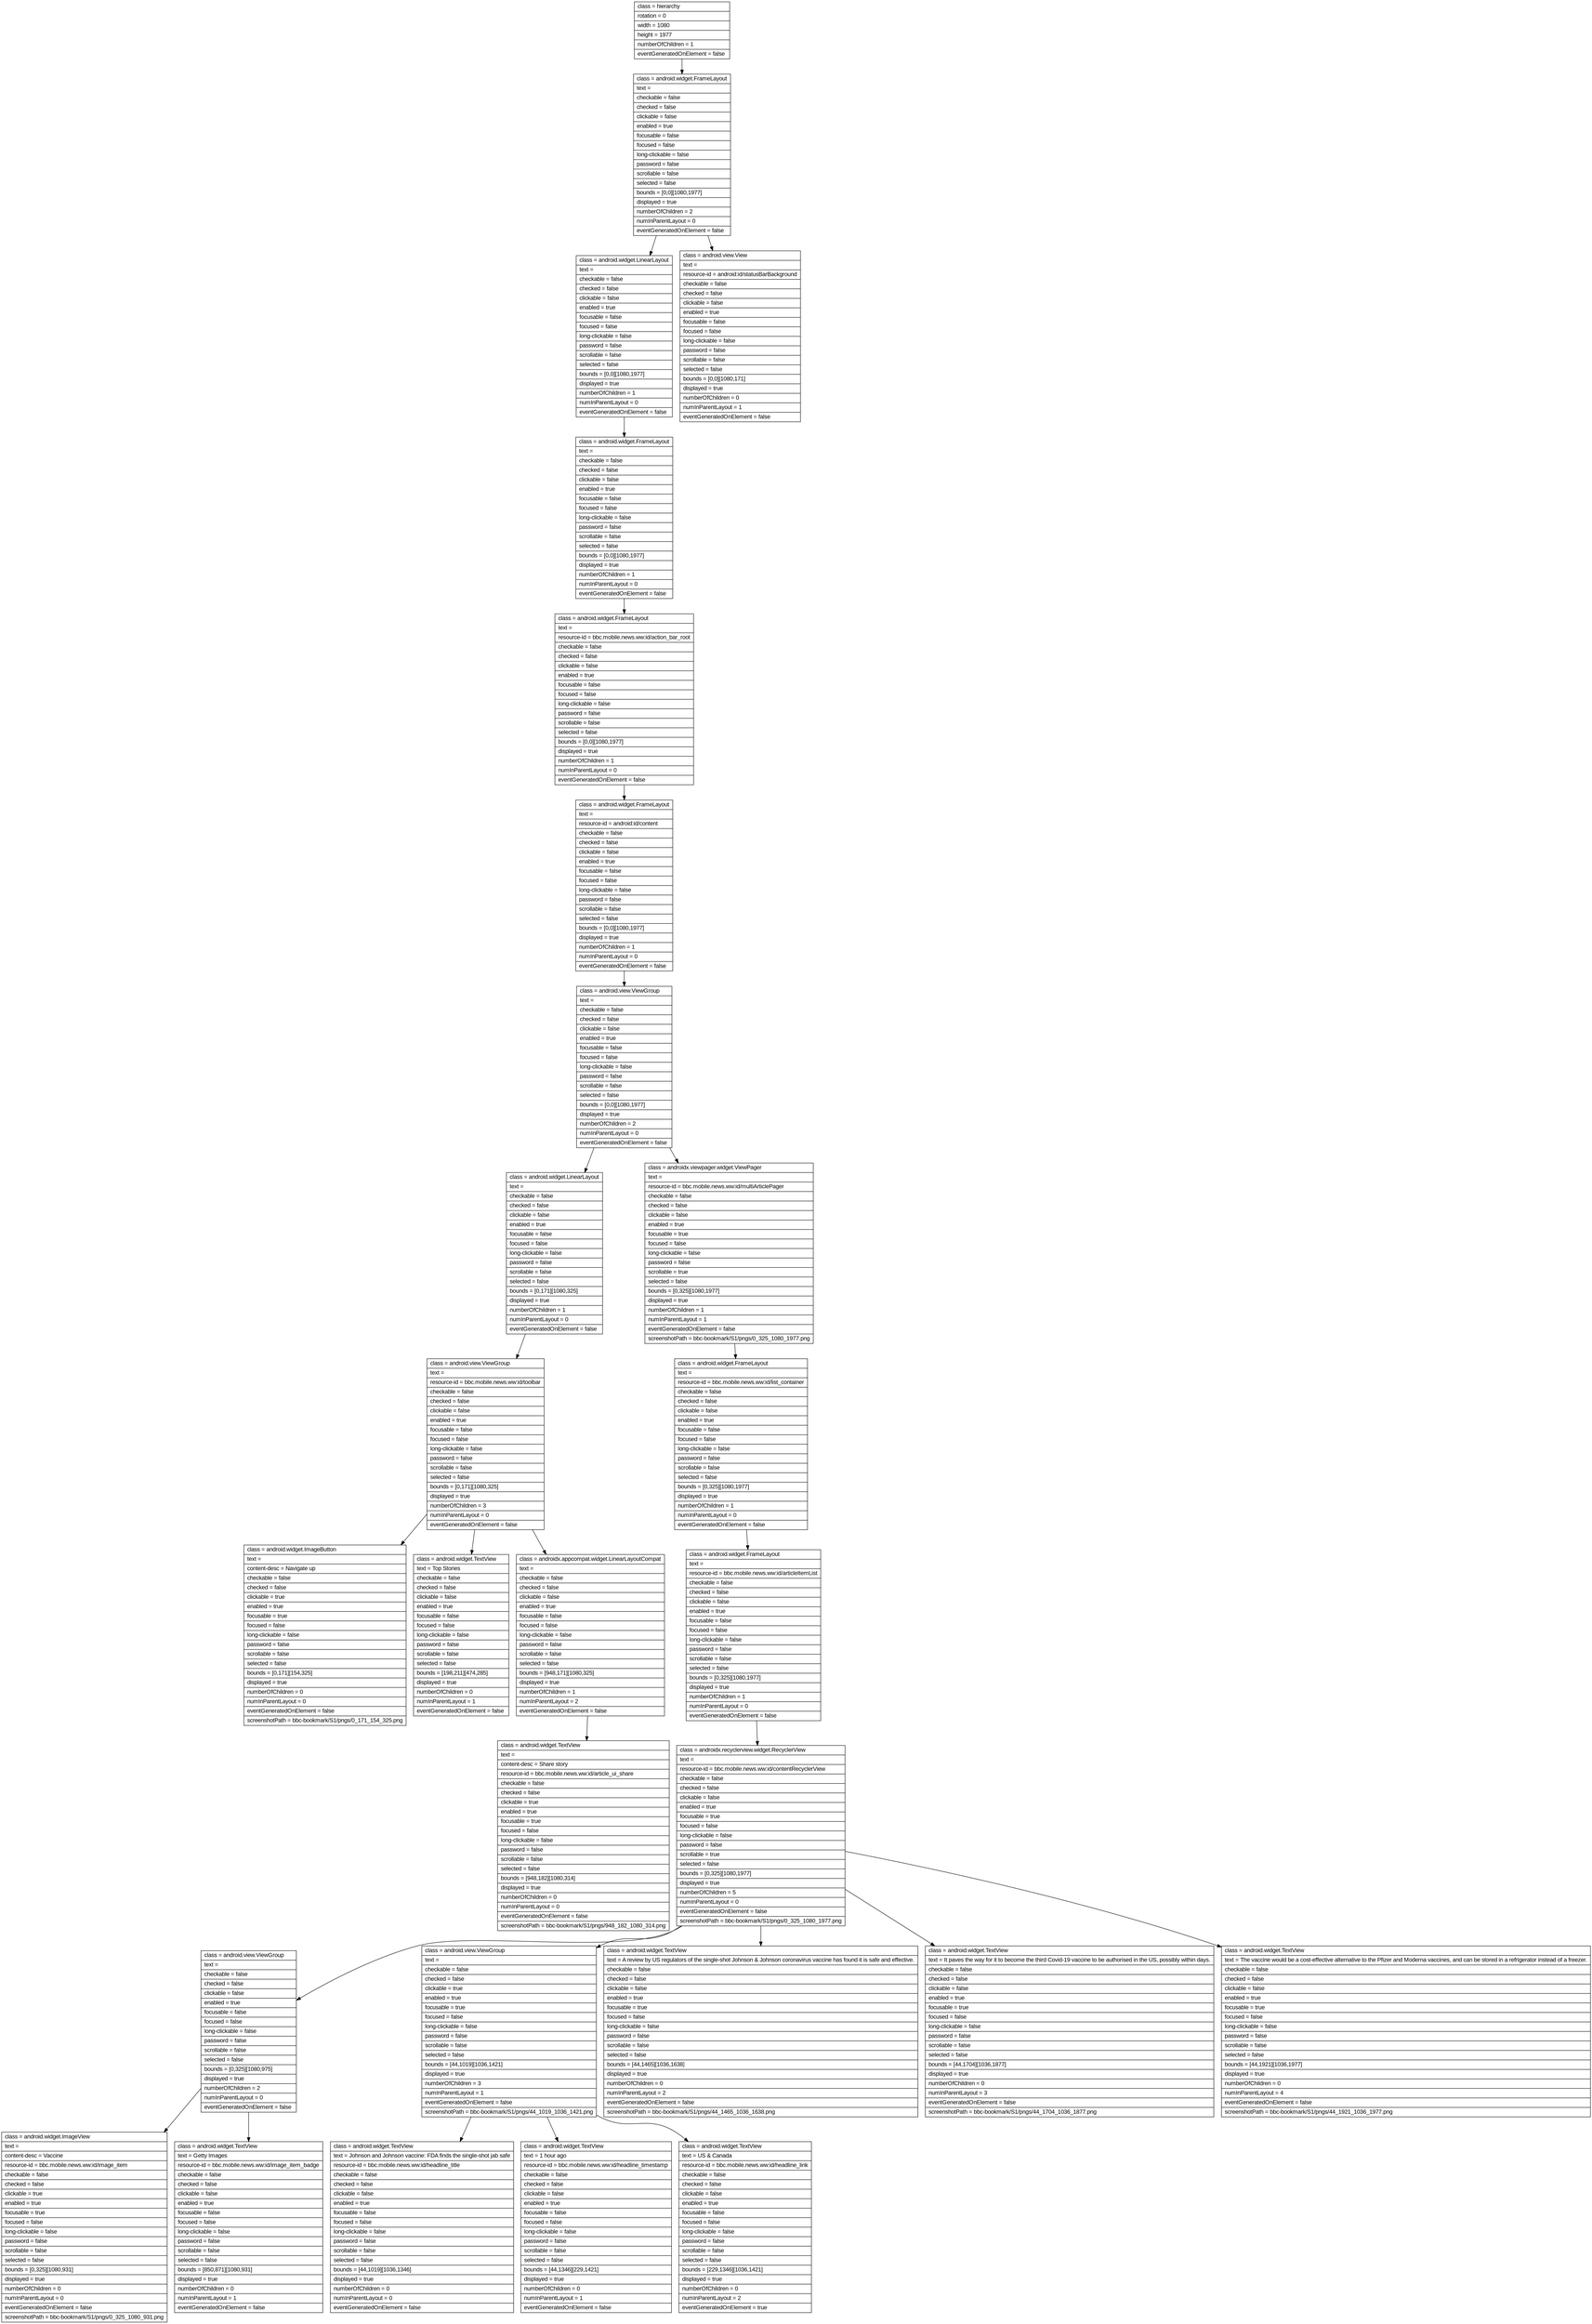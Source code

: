 digraph Layout {

	node [shape=record fontname=Arial];

	0	[label="{class = hierarchy\l|rotation = 0\l|width = 1080\l|height = 1977\l|numberOfChildren = 1\l|eventGeneratedOnElement = false \l}"]
	1	[label="{class = android.widget.FrameLayout\l|text = \l|checkable = false\l|checked = false\l|clickable = false\l|enabled = true\l|focusable = false\l|focused = false\l|long-clickable = false\l|password = false\l|scrollable = false\l|selected = false\l|bounds = [0,0][1080,1977]\l|displayed = true\l|numberOfChildren = 2\l|numInParentLayout = 0\l|eventGeneratedOnElement = false \l}"]
	2	[label="{class = android.widget.LinearLayout\l|text = \l|checkable = false\l|checked = false\l|clickable = false\l|enabled = true\l|focusable = false\l|focused = false\l|long-clickable = false\l|password = false\l|scrollable = false\l|selected = false\l|bounds = [0,0][1080,1977]\l|displayed = true\l|numberOfChildren = 1\l|numInParentLayout = 0\l|eventGeneratedOnElement = false \l}"]
	3	[label="{class = android.view.View\l|text = \l|resource-id = android:id/statusBarBackground\l|checkable = false\l|checked = false\l|clickable = false\l|enabled = true\l|focusable = false\l|focused = false\l|long-clickable = false\l|password = false\l|scrollable = false\l|selected = false\l|bounds = [0,0][1080,171]\l|displayed = true\l|numberOfChildren = 0\l|numInParentLayout = 1\l|eventGeneratedOnElement = false \l}"]
	4	[label="{class = android.widget.FrameLayout\l|text = \l|checkable = false\l|checked = false\l|clickable = false\l|enabled = true\l|focusable = false\l|focused = false\l|long-clickable = false\l|password = false\l|scrollable = false\l|selected = false\l|bounds = [0,0][1080,1977]\l|displayed = true\l|numberOfChildren = 1\l|numInParentLayout = 0\l|eventGeneratedOnElement = false \l}"]
	5	[label="{class = android.widget.FrameLayout\l|text = \l|resource-id = bbc.mobile.news.ww:id/action_bar_root\l|checkable = false\l|checked = false\l|clickable = false\l|enabled = true\l|focusable = false\l|focused = false\l|long-clickable = false\l|password = false\l|scrollable = false\l|selected = false\l|bounds = [0,0][1080,1977]\l|displayed = true\l|numberOfChildren = 1\l|numInParentLayout = 0\l|eventGeneratedOnElement = false \l}"]
	6	[label="{class = android.widget.FrameLayout\l|text = \l|resource-id = android:id/content\l|checkable = false\l|checked = false\l|clickable = false\l|enabled = true\l|focusable = false\l|focused = false\l|long-clickable = false\l|password = false\l|scrollable = false\l|selected = false\l|bounds = [0,0][1080,1977]\l|displayed = true\l|numberOfChildren = 1\l|numInParentLayout = 0\l|eventGeneratedOnElement = false \l}"]
	7	[label="{class = android.view.ViewGroup\l|text = \l|checkable = false\l|checked = false\l|clickable = false\l|enabled = true\l|focusable = false\l|focused = false\l|long-clickable = false\l|password = false\l|scrollable = false\l|selected = false\l|bounds = [0,0][1080,1977]\l|displayed = true\l|numberOfChildren = 2\l|numInParentLayout = 0\l|eventGeneratedOnElement = false \l}"]
	8	[label="{class = android.widget.LinearLayout\l|text = \l|checkable = false\l|checked = false\l|clickable = false\l|enabled = true\l|focusable = false\l|focused = false\l|long-clickable = false\l|password = false\l|scrollable = false\l|selected = false\l|bounds = [0,171][1080,325]\l|displayed = true\l|numberOfChildren = 1\l|numInParentLayout = 0\l|eventGeneratedOnElement = false \l}"]
	9	[label="{class = androidx.viewpager.widget.ViewPager\l|text = \l|resource-id = bbc.mobile.news.ww:id/multiArticlePager\l|checkable = false\l|checked = false\l|clickable = false\l|enabled = true\l|focusable = true\l|focused = false\l|long-clickable = false\l|password = false\l|scrollable = true\l|selected = false\l|bounds = [0,325][1080,1977]\l|displayed = true\l|numberOfChildren = 1\l|numInParentLayout = 1\l|eventGeneratedOnElement = false \l|screenshotPath = bbc-bookmark/S1/pngs/0_325_1080_1977.png\l}"]
	10	[label="{class = android.view.ViewGroup\l|text = \l|resource-id = bbc.mobile.news.ww:id/toolbar\l|checkable = false\l|checked = false\l|clickable = false\l|enabled = true\l|focusable = false\l|focused = false\l|long-clickable = false\l|password = false\l|scrollable = false\l|selected = false\l|bounds = [0,171][1080,325]\l|displayed = true\l|numberOfChildren = 3\l|numInParentLayout = 0\l|eventGeneratedOnElement = false \l}"]
	11	[label="{class = android.widget.FrameLayout\l|text = \l|resource-id = bbc.mobile.news.ww:id/list_container\l|checkable = false\l|checked = false\l|clickable = false\l|enabled = true\l|focusable = false\l|focused = false\l|long-clickable = false\l|password = false\l|scrollable = false\l|selected = false\l|bounds = [0,325][1080,1977]\l|displayed = true\l|numberOfChildren = 1\l|numInParentLayout = 0\l|eventGeneratedOnElement = false \l}"]
	12	[label="{class = android.widget.ImageButton\l|text = \l|content-desc = Navigate up\l|checkable = false\l|checked = false\l|clickable = true\l|enabled = true\l|focusable = true\l|focused = false\l|long-clickable = false\l|password = false\l|scrollable = false\l|selected = false\l|bounds = [0,171][154,325]\l|displayed = true\l|numberOfChildren = 0\l|numInParentLayout = 0\l|eventGeneratedOnElement = false \l|screenshotPath = bbc-bookmark/S1/pngs/0_171_154_325.png\l}"]
	13	[label="{class = android.widget.TextView\l|text = Top Stories\l|checkable = false\l|checked = false\l|clickable = false\l|enabled = true\l|focusable = false\l|focused = false\l|long-clickable = false\l|password = false\l|scrollable = false\l|selected = false\l|bounds = [198,211][474,285]\l|displayed = true\l|numberOfChildren = 0\l|numInParentLayout = 1\l|eventGeneratedOnElement = false \l}"]
	14	[label="{class = androidx.appcompat.widget.LinearLayoutCompat\l|text = \l|checkable = false\l|checked = false\l|clickable = false\l|enabled = true\l|focusable = false\l|focused = false\l|long-clickable = false\l|password = false\l|scrollable = false\l|selected = false\l|bounds = [948,171][1080,325]\l|displayed = true\l|numberOfChildren = 1\l|numInParentLayout = 2\l|eventGeneratedOnElement = false \l}"]
	15	[label="{class = android.widget.FrameLayout\l|text = \l|resource-id = bbc.mobile.news.ww:id/articleItemList\l|checkable = false\l|checked = false\l|clickable = false\l|enabled = true\l|focusable = false\l|focused = false\l|long-clickable = false\l|password = false\l|scrollable = false\l|selected = false\l|bounds = [0,325][1080,1977]\l|displayed = true\l|numberOfChildren = 1\l|numInParentLayout = 0\l|eventGeneratedOnElement = false \l}"]
	16	[label="{class = android.widget.TextView\l|text = \l|content-desc = Share story\l|resource-id = bbc.mobile.news.ww:id/article_ui_share\l|checkable = false\l|checked = false\l|clickable = true\l|enabled = true\l|focusable = true\l|focused = false\l|long-clickable = false\l|password = false\l|scrollable = false\l|selected = false\l|bounds = [948,182][1080,314]\l|displayed = true\l|numberOfChildren = 0\l|numInParentLayout = 0\l|eventGeneratedOnElement = false \l|screenshotPath = bbc-bookmark/S1/pngs/948_182_1080_314.png\l}"]
	17	[label="{class = androidx.recyclerview.widget.RecyclerView\l|text = \l|resource-id = bbc.mobile.news.ww:id/contentRecyclerView\l|checkable = false\l|checked = false\l|clickable = false\l|enabled = true\l|focusable = true\l|focused = false\l|long-clickable = false\l|password = false\l|scrollable = true\l|selected = false\l|bounds = [0,325][1080,1977]\l|displayed = true\l|numberOfChildren = 5\l|numInParentLayout = 0\l|eventGeneratedOnElement = false \l|screenshotPath = bbc-bookmark/S1/pngs/0_325_1080_1977.png\l}"]
	18	[label="{class = android.view.ViewGroup\l|text = \l|checkable = false\l|checked = false\l|clickable = false\l|enabled = true\l|focusable = false\l|focused = false\l|long-clickable = false\l|password = false\l|scrollable = false\l|selected = false\l|bounds = [0,325][1080,975]\l|displayed = true\l|numberOfChildren = 2\l|numInParentLayout = 0\l|eventGeneratedOnElement = false \l}"]
	19	[label="{class = android.view.ViewGroup\l|text = \l|checkable = false\l|checked = false\l|clickable = true\l|enabled = true\l|focusable = true\l|focused = false\l|long-clickable = false\l|password = false\l|scrollable = false\l|selected = false\l|bounds = [44,1019][1036,1421]\l|displayed = true\l|numberOfChildren = 3\l|numInParentLayout = 1\l|eventGeneratedOnElement = false \l|screenshotPath = bbc-bookmark/S1/pngs/44_1019_1036_1421.png\l}"]
	20	[label="{class = android.widget.TextView\l|text = A review by US regulators of the single-shot Johnson & Johnson coronavirus vaccine has found it is safe and effective.\l|checkable = false\l|checked = false\l|clickable = false\l|enabled = true\l|focusable = true\l|focused = false\l|long-clickable = false\l|password = false\l|scrollable = false\l|selected = false\l|bounds = [44,1465][1036,1638]\l|displayed = true\l|numberOfChildren = 0\l|numInParentLayout = 2\l|eventGeneratedOnElement = false \l|screenshotPath = bbc-bookmark/S1/pngs/44_1465_1036_1638.png\l}"]
	21	[label="{class = android.widget.TextView\l|text = It paves the way for it to become the third Covid-19 vaccine to be authorised in the US, possibly within days.\l|checkable = false\l|checked = false\l|clickable = false\l|enabled = true\l|focusable = true\l|focused = false\l|long-clickable = false\l|password = false\l|scrollable = false\l|selected = false\l|bounds = [44,1704][1036,1877]\l|displayed = true\l|numberOfChildren = 0\l|numInParentLayout = 3\l|eventGeneratedOnElement = false \l|screenshotPath = bbc-bookmark/S1/pngs/44_1704_1036_1877.png\l}"]
	22	[label="{class = android.widget.TextView\l|text = The vaccine would be a cost-effective alternative to the Pfizer and Moderna vaccines, and can be stored in a refrigerator instead of a freezer.\l|checkable = false\l|checked = false\l|clickable = false\l|enabled = true\l|focusable = true\l|focused = false\l|long-clickable = false\l|password = false\l|scrollable = false\l|selected = false\l|bounds = [44,1921][1036,1977]\l|displayed = true\l|numberOfChildren = 0\l|numInParentLayout = 4\l|eventGeneratedOnElement = false \l|screenshotPath = bbc-bookmark/S1/pngs/44_1921_1036_1977.png\l}"]
	23	[label="{class = android.widget.ImageView\l|text = \l|content-desc = Vaccine\l|resource-id = bbc.mobile.news.ww:id/image_item\l|checkable = false\l|checked = false\l|clickable = true\l|enabled = true\l|focusable = true\l|focused = false\l|long-clickable = false\l|password = false\l|scrollable = false\l|selected = false\l|bounds = [0,325][1080,931]\l|displayed = true\l|numberOfChildren = 0\l|numInParentLayout = 0\l|eventGeneratedOnElement = false \l|screenshotPath = bbc-bookmark/S1/pngs/0_325_1080_931.png\l}"]
	24	[label="{class = android.widget.TextView\l|text = Getty Images\l|resource-id = bbc.mobile.news.ww:id/image_item_badge\l|checkable = false\l|checked = false\l|clickable = false\l|enabled = true\l|focusable = false\l|focused = false\l|long-clickable = false\l|password = false\l|scrollable = false\l|selected = false\l|bounds = [850,871][1080,931]\l|displayed = true\l|numberOfChildren = 0\l|numInParentLayout = 1\l|eventGeneratedOnElement = false \l}"]
	25	[label="{class = android.widget.TextView\l|text = Johnson and Johnson vaccine: FDA finds the single-shot jab safe\l|resource-id = bbc.mobile.news.ww:id/headline_title\l|checkable = false\l|checked = false\l|clickable = false\l|enabled = true\l|focusable = false\l|focused = false\l|long-clickable = false\l|password = false\l|scrollable = false\l|selected = false\l|bounds = [44,1019][1036,1346]\l|displayed = true\l|numberOfChildren = 0\l|numInParentLayout = 0\l|eventGeneratedOnElement = false \l}"]
	26	[label="{class = android.widget.TextView\l|text = 1 hour ago\l|resource-id = bbc.mobile.news.ww:id/headline_timestamp\l|checkable = false\l|checked = false\l|clickable = false\l|enabled = true\l|focusable = false\l|focused = false\l|long-clickable = false\l|password = false\l|scrollable = false\l|selected = false\l|bounds = [44,1346][229,1421]\l|displayed = true\l|numberOfChildren = 0\l|numInParentLayout = 1\l|eventGeneratedOnElement = false \l}"]
	27	[label="{class = android.widget.TextView\l|text = US & Canada\l|resource-id = bbc.mobile.news.ww:id/headline_link\l|checkable = false\l|checked = false\l|clickable = false\l|enabled = true\l|focusable = false\l|focused = false\l|long-clickable = false\l|password = false\l|scrollable = false\l|selected = false\l|bounds = [229,1346][1036,1421]\l|displayed = true\l|numberOfChildren = 0\l|numInParentLayout = 2\l|eventGeneratedOnElement = true \l}"]


	0 -> 1
	1 -> 2
	1 -> 3
	2 -> 4
	4 -> 5
	5 -> 6
	6 -> 7
	7 -> 8
	7 -> 9
	8 -> 10
	9 -> 11
	10 -> 12
	10 -> 13
	10 -> 14
	11 -> 15
	14 -> 16
	15 -> 17
	17 -> 18
	17 -> 19
	17 -> 20
	17 -> 21
	17 -> 22
	18 -> 23
	18 -> 24
	19 -> 25
	19 -> 26
	19 -> 27


}